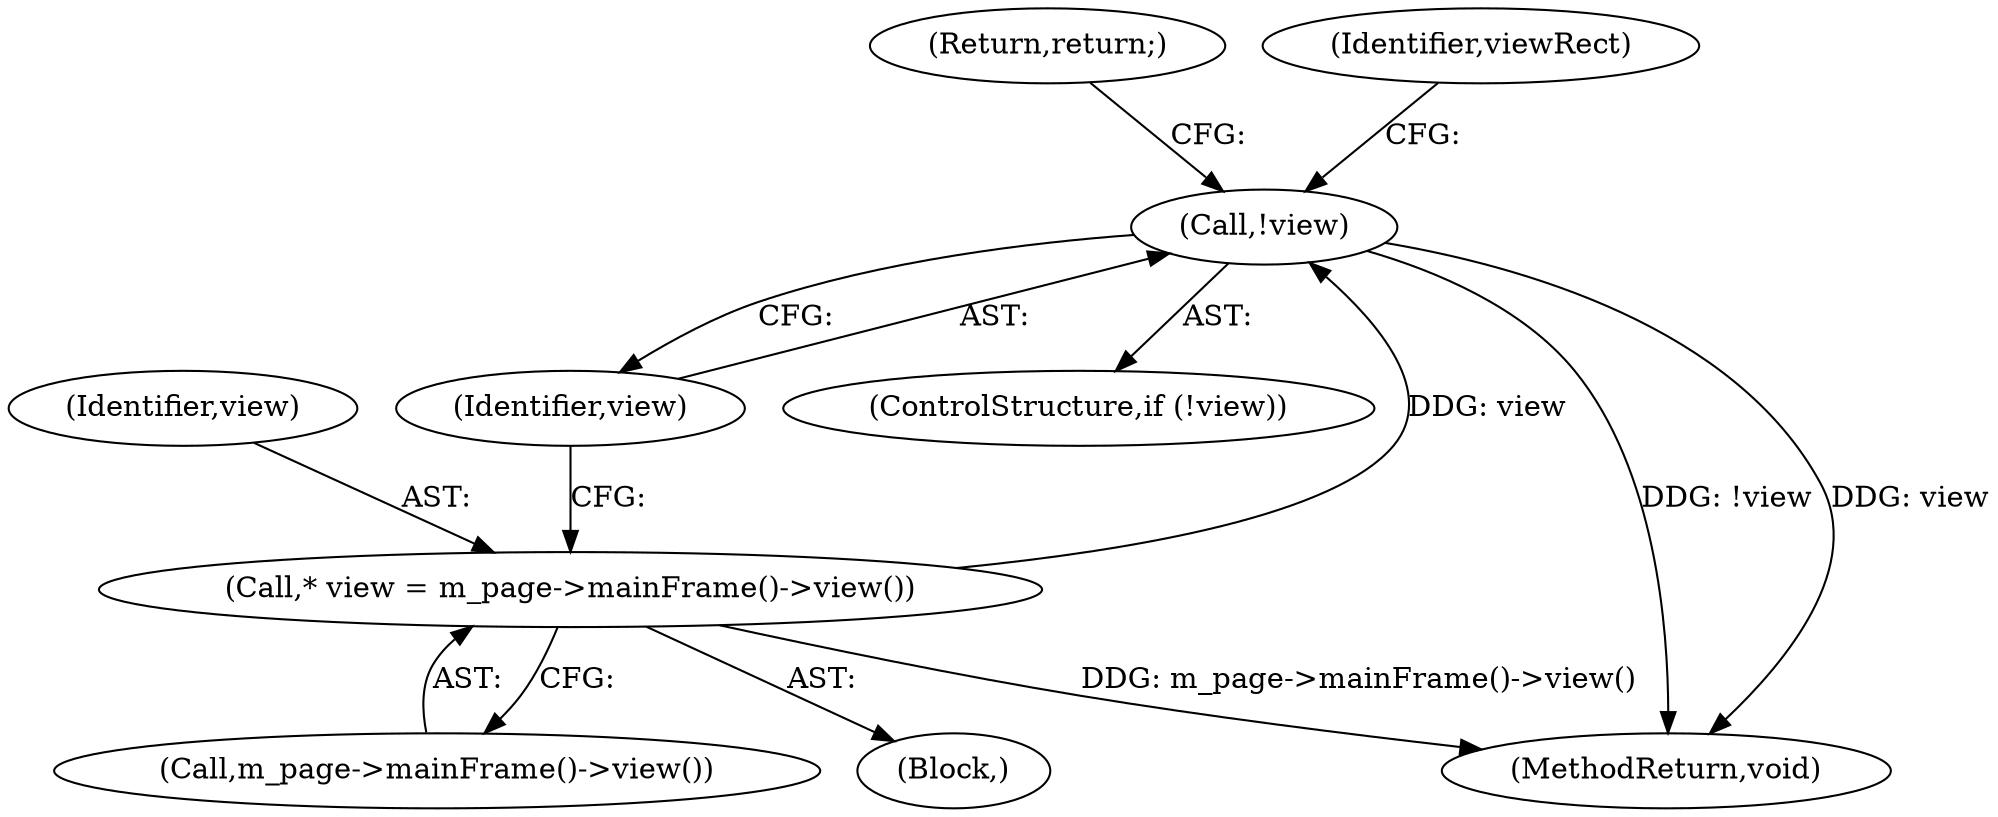 digraph "0_Chrome_d4cd2b2c0953ad7e9fa988c234eb9361be80fe81_6@pointer" {
"1000112" [label="(Call,!view)"];
"1000108" [label="(Call,* view = m_page->mainFrame()->view())"];
"1000114" [label="(Return,return;)"];
"1000101" [label="(Block,)"];
"1000113" [label="(Identifier,view)"];
"1000117" [label="(Identifier,viewRect)"];
"1000110" [label="(Call,m_page->mainFrame()->view())"];
"1000111" [label="(ControlStructure,if (!view))"];
"1000160" [label="(MethodReturn,void)"];
"1000108" [label="(Call,* view = m_page->mainFrame()->view())"];
"1000109" [label="(Identifier,view)"];
"1000112" [label="(Call,!view)"];
"1000112" -> "1000111"  [label="AST: "];
"1000112" -> "1000113"  [label="CFG: "];
"1000113" -> "1000112"  [label="AST: "];
"1000114" -> "1000112"  [label="CFG: "];
"1000117" -> "1000112"  [label="CFG: "];
"1000112" -> "1000160"  [label="DDG: !view"];
"1000112" -> "1000160"  [label="DDG: view"];
"1000108" -> "1000112"  [label="DDG: view"];
"1000108" -> "1000101"  [label="AST: "];
"1000108" -> "1000110"  [label="CFG: "];
"1000109" -> "1000108"  [label="AST: "];
"1000110" -> "1000108"  [label="AST: "];
"1000113" -> "1000108"  [label="CFG: "];
"1000108" -> "1000160"  [label="DDG: m_page->mainFrame()->view()"];
}
